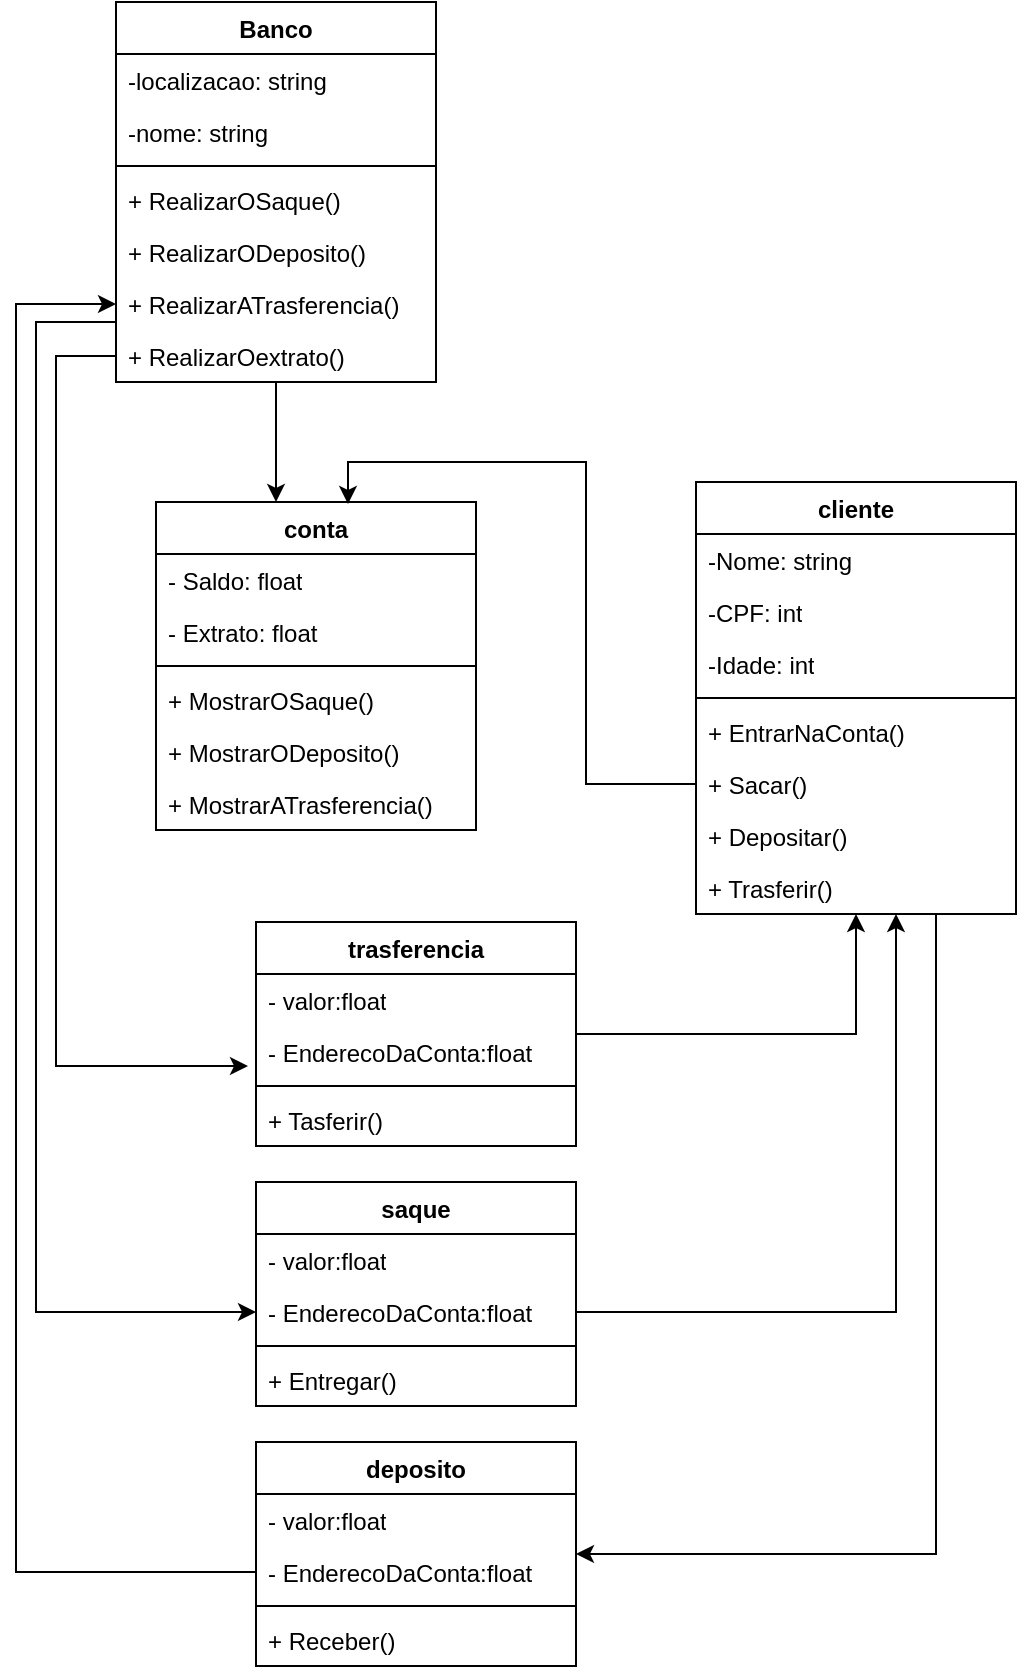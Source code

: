 <mxfile version="27.1.1">
  <diagram name="Página-1" id="HFGixlKYDfIOYAdzH7qf">
    <mxGraphModel dx="1938" dy="2091" grid="1" gridSize="10" guides="1" tooltips="1" connect="1" arrows="1" fold="1" page="1" pageScale="1" pageWidth="827" pageHeight="1169" math="0" shadow="0">
      <root>
        <mxCell id="0" />
        <mxCell id="1" parent="0" />
        <mxCell id="Ys7lemjOfwiD3k1yWC-p-53" style="edgeStyle=orthogonalEdgeStyle;rounded=0;orthogonalLoop=1;jettySize=auto;html=1;exitX=0.75;exitY=1;exitDx=0;exitDy=0;entryX=1;entryY=0.5;entryDx=0;entryDy=0;" edge="1" parent="1" source="idct146QOiK8JtMGtmUs-1" target="Ys7lemjOfwiD3k1yWC-p-48">
          <mxGeometry relative="1" as="geometry">
            <mxPoint x="750" y="578" as="targetPoint" />
            <mxPoint x="870" y="360" as="sourcePoint" />
          </mxGeometry>
        </mxCell>
        <mxCell id="idct146QOiK8JtMGtmUs-1" value="cliente" style="swimlane;fontStyle=1;align=center;verticalAlign=top;childLayout=stackLayout;horizontal=1;startSize=26;horizontalStack=0;resizeParent=1;resizeParentMax=0;resizeLast=0;collapsible=1;marginBottom=0;whiteSpace=wrap;html=1;" parent="1" vertex="1">
          <mxGeometry x="680" y="70" width="160" height="216" as="geometry" />
        </mxCell>
        <mxCell id="idct146QOiK8JtMGtmUs-2" value="-Nome: string" style="text;strokeColor=none;fillColor=none;align=left;verticalAlign=top;spacingLeft=4;spacingRight=4;overflow=hidden;rotatable=0;points=[[0,0.5],[1,0.5]];portConstraint=eastwest;whiteSpace=wrap;html=1;" parent="idct146QOiK8JtMGtmUs-1" vertex="1">
          <mxGeometry y="26" width="160" height="26" as="geometry" />
        </mxCell>
        <mxCell id="idct146QOiK8JtMGtmUs-9" value="-CPF: int" style="text;strokeColor=none;fillColor=none;align=left;verticalAlign=top;spacingLeft=4;spacingRight=4;overflow=hidden;rotatable=0;points=[[0,0.5],[1,0.5]];portConstraint=eastwest;whiteSpace=wrap;html=1;" parent="idct146QOiK8JtMGtmUs-1" vertex="1">
          <mxGeometry y="52" width="160" height="26" as="geometry" />
        </mxCell>
        <mxCell id="Ys7lemjOfwiD3k1yWC-p-1" value="-Idade: int" style="text;strokeColor=none;fillColor=none;align=left;verticalAlign=top;spacingLeft=4;spacingRight=4;overflow=hidden;rotatable=0;points=[[0,0.5],[1,0.5]];portConstraint=eastwest;whiteSpace=wrap;html=1;" vertex="1" parent="idct146QOiK8JtMGtmUs-1">
          <mxGeometry y="78" width="160" height="26" as="geometry" />
        </mxCell>
        <mxCell id="idct146QOiK8JtMGtmUs-3" value="" style="line;strokeWidth=1;fillColor=none;align=left;verticalAlign=middle;spacingTop=-1;spacingLeft=3;spacingRight=3;rotatable=0;labelPosition=right;points=[];portConstraint=eastwest;strokeColor=inherit;" parent="idct146QOiK8JtMGtmUs-1" vertex="1">
          <mxGeometry y="104" width="160" height="8" as="geometry" />
        </mxCell>
        <mxCell id="idct146QOiK8JtMGtmUs-4" value="+ EntrarNaConta()" style="text;strokeColor=none;fillColor=none;align=left;verticalAlign=top;spacingLeft=4;spacingRight=4;overflow=hidden;rotatable=0;points=[[0,0.5],[1,0.5]];portConstraint=eastwest;whiteSpace=wrap;html=1;" parent="idct146QOiK8JtMGtmUs-1" vertex="1">
          <mxGeometry y="112" width="160" height="26" as="geometry" />
        </mxCell>
        <mxCell id="idct146QOiK8JtMGtmUs-10" value="+ Sacar()" style="text;strokeColor=none;fillColor=none;align=left;verticalAlign=top;spacingLeft=4;spacingRight=4;overflow=hidden;rotatable=0;points=[[0,0.5],[1,0.5]];portConstraint=eastwest;whiteSpace=wrap;html=1;shadow=1;" parent="idct146QOiK8JtMGtmUs-1" vertex="1">
          <mxGeometry y="138" width="160" height="26" as="geometry" />
        </mxCell>
        <mxCell id="idct146QOiK8JtMGtmUs-18" value="+ Depositar()" style="text;strokeColor=none;fillColor=none;align=left;verticalAlign=top;spacingLeft=4;spacingRight=4;overflow=hidden;rotatable=0;points=[[0,0.5],[1,0.5]];portConstraint=eastwest;whiteSpace=wrap;html=1;shadow=1;" parent="idct146QOiK8JtMGtmUs-1" vertex="1">
          <mxGeometry y="164" width="160" height="26" as="geometry" />
        </mxCell>
        <mxCell id="Ys7lemjOfwiD3k1yWC-p-7" value="+ Trasferir()" style="text;strokeColor=none;fillColor=none;align=left;verticalAlign=top;spacingLeft=4;spacingRight=4;overflow=hidden;rotatable=0;points=[[0,0.5],[1,0.5]];portConstraint=eastwest;whiteSpace=wrap;html=1;shadow=1;" vertex="1" parent="idct146QOiK8JtMGtmUs-1">
          <mxGeometry y="190" width="160" height="26" as="geometry" />
        </mxCell>
        <mxCell id="Ys7lemjOfwiD3k1yWC-p-3" value="conta" style="swimlane;fontStyle=1;align=center;verticalAlign=top;childLayout=stackLayout;horizontal=1;startSize=26;horizontalStack=0;resizeParent=1;resizeParentMax=0;resizeLast=0;collapsible=1;marginBottom=0;whiteSpace=wrap;html=1;" vertex="1" parent="1">
          <mxGeometry x="410" y="80" width="160" height="164" as="geometry" />
        </mxCell>
        <mxCell id="Ys7lemjOfwiD3k1yWC-p-4" value="- Saldo: float" style="text;strokeColor=none;fillColor=none;align=left;verticalAlign=top;spacingLeft=4;spacingRight=4;overflow=hidden;rotatable=0;points=[[0,0.5],[1,0.5]];portConstraint=eastwest;whiteSpace=wrap;html=1;" vertex="1" parent="Ys7lemjOfwiD3k1yWC-p-3">
          <mxGeometry y="26" width="160" height="26" as="geometry" />
        </mxCell>
        <mxCell id="Ys7lemjOfwiD3k1yWC-p-8" value="- Extrato: float" style="text;strokeColor=none;fillColor=none;align=left;verticalAlign=top;spacingLeft=4;spacingRight=4;overflow=hidden;rotatable=0;points=[[0,0.5],[1,0.5]];portConstraint=eastwest;whiteSpace=wrap;html=1;" vertex="1" parent="Ys7lemjOfwiD3k1yWC-p-3">
          <mxGeometry y="52" width="160" height="26" as="geometry" />
        </mxCell>
        <mxCell id="Ys7lemjOfwiD3k1yWC-p-5" value="" style="line;strokeWidth=1;fillColor=none;align=left;verticalAlign=middle;spacingTop=-1;spacingLeft=3;spacingRight=3;rotatable=0;labelPosition=right;points=[];portConstraint=eastwest;strokeColor=inherit;" vertex="1" parent="Ys7lemjOfwiD3k1yWC-p-3">
          <mxGeometry y="78" width="160" height="8" as="geometry" />
        </mxCell>
        <mxCell id="Ys7lemjOfwiD3k1yWC-p-10" value="+ MostrarOSaque()" style="text;strokeColor=none;fillColor=none;align=left;verticalAlign=top;spacingLeft=4;spacingRight=4;overflow=hidden;rotatable=0;points=[[0,0.5],[1,0.5]];portConstraint=eastwest;whiteSpace=wrap;html=1;shadow=1;" vertex="1" parent="Ys7lemjOfwiD3k1yWC-p-3">
          <mxGeometry y="86" width="160" height="26" as="geometry" />
        </mxCell>
        <mxCell id="Ys7lemjOfwiD3k1yWC-p-11" value="+ MostrarODeposito()" style="text;strokeColor=none;fillColor=none;align=left;verticalAlign=top;spacingLeft=4;spacingRight=4;overflow=hidden;rotatable=0;points=[[0,0.5],[1,0.5]];portConstraint=eastwest;whiteSpace=wrap;html=1;shadow=1;" vertex="1" parent="Ys7lemjOfwiD3k1yWC-p-3">
          <mxGeometry y="112" width="160" height="26" as="geometry" />
        </mxCell>
        <mxCell id="Ys7lemjOfwiD3k1yWC-p-13" value="+ MostrarATrasferencia()" style="text;strokeColor=none;fillColor=none;align=left;verticalAlign=top;spacingLeft=4;spacingRight=4;overflow=hidden;rotatable=0;points=[[0,0.5],[1,0.5]];portConstraint=eastwest;whiteSpace=wrap;html=1;shadow=1;" vertex="1" parent="Ys7lemjOfwiD3k1yWC-p-3">
          <mxGeometry y="138" width="160" height="26" as="geometry" />
        </mxCell>
        <mxCell id="Ys7lemjOfwiD3k1yWC-p-22" style="edgeStyle=orthogonalEdgeStyle;rounded=0;orthogonalLoop=1;jettySize=auto;html=1;exitX=0.5;exitY=1;exitDx=0;exitDy=0;entryX=0.375;entryY=0;entryDx=0;entryDy=0;entryPerimeter=0;" edge="1" parent="1" source="Ys7lemjOfwiD3k1yWC-p-18" target="Ys7lemjOfwiD3k1yWC-p-3">
          <mxGeometry relative="1" as="geometry" />
        </mxCell>
        <mxCell id="Ys7lemjOfwiD3k1yWC-p-18" value="Banco" style="swimlane;fontStyle=1;align=center;verticalAlign=top;childLayout=stackLayout;horizontal=1;startSize=26;horizontalStack=0;resizeParent=1;resizeParentMax=0;resizeLast=0;collapsible=1;marginBottom=0;whiteSpace=wrap;html=1;" vertex="1" parent="1">
          <mxGeometry x="390" y="-170" width="160" height="190" as="geometry" />
        </mxCell>
        <mxCell id="Ys7lemjOfwiD3k1yWC-p-19" value="-localizacao: string" style="text;strokeColor=none;fillColor=none;align=left;verticalAlign=top;spacingLeft=4;spacingRight=4;overflow=hidden;rotatable=0;points=[[0,0.5],[1,0.5]];portConstraint=eastwest;whiteSpace=wrap;html=1;" vertex="1" parent="Ys7lemjOfwiD3k1yWC-p-18">
          <mxGeometry y="26" width="160" height="26" as="geometry" />
        </mxCell>
        <mxCell id="Ys7lemjOfwiD3k1yWC-p-30" value="-nome: string" style="text;strokeColor=none;fillColor=none;align=left;verticalAlign=top;spacingLeft=4;spacingRight=4;overflow=hidden;rotatable=0;points=[[0,0.5],[1,0.5]];portConstraint=eastwest;whiteSpace=wrap;html=1;" vertex="1" parent="Ys7lemjOfwiD3k1yWC-p-18">
          <mxGeometry y="52" width="160" height="26" as="geometry" />
        </mxCell>
        <mxCell id="Ys7lemjOfwiD3k1yWC-p-20" value="" style="line;strokeWidth=1;fillColor=none;align=left;verticalAlign=middle;spacingTop=-1;spacingLeft=3;spacingRight=3;rotatable=0;labelPosition=right;points=[];portConstraint=eastwest;strokeColor=inherit;" vertex="1" parent="Ys7lemjOfwiD3k1yWC-p-18">
          <mxGeometry y="78" width="160" height="8" as="geometry" />
        </mxCell>
        <mxCell id="Ys7lemjOfwiD3k1yWC-p-27" value="+ RealizarOSaque()" style="text;strokeColor=none;fillColor=none;align=left;verticalAlign=top;spacingLeft=4;spacingRight=4;overflow=hidden;rotatable=0;points=[[0,0.5],[1,0.5]];portConstraint=eastwest;whiteSpace=wrap;html=1;shadow=1;" vertex="1" parent="Ys7lemjOfwiD3k1yWC-p-18">
          <mxGeometry y="86" width="160" height="26" as="geometry" />
        </mxCell>
        <mxCell id="Ys7lemjOfwiD3k1yWC-p-29" value="+ RealizarODeposito()" style="text;strokeColor=none;fillColor=none;align=left;verticalAlign=top;spacingLeft=4;spacingRight=4;overflow=hidden;rotatable=0;points=[[0,0.5],[1,0.5]];portConstraint=eastwest;whiteSpace=wrap;html=1;shadow=1;" vertex="1" parent="Ys7lemjOfwiD3k1yWC-p-18">
          <mxGeometry y="112" width="160" height="26" as="geometry" />
        </mxCell>
        <mxCell id="Ys7lemjOfwiD3k1yWC-p-28" value="+ RealizarATrasferencia()" style="text;strokeColor=none;fillColor=none;align=left;verticalAlign=top;spacingLeft=4;spacingRight=4;overflow=hidden;rotatable=0;points=[[0,0.5],[1,0.5]];portConstraint=eastwest;whiteSpace=wrap;html=1;shadow=1;" vertex="1" parent="Ys7lemjOfwiD3k1yWC-p-18">
          <mxGeometry y="138" width="160" height="26" as="geometry" />
        </mxCell>
        <mxCell id="Ys7lemjOfwiD3k1yWC-p-31" value="+ RealizarOextrato()" style="text;strokeColor=none;fillColor=none;align=left;verticalAlign=top;spacingLeft=4;spacingRight=4;overflow=hidden;rotatable=0;points=[[0,0.5],[1,0.5]];portConstraint=eastwest;whiteSpace=wrap;html=1;shadow=1;" vertex="1" parent="Ys7lemjOfwiD3k1yWC-p-18">
          <mxGeometry y="164" width="160" height="26" as="geometry" />
        </mxCell>
        <mxCell id="Ys7lemjOfwiD3k1yWC-p-37" style="edgeStyle=orthogonalEdgeStyle;rounded=0;orthogonalLoop=1;jettySize=auto;html=1;entryX=0.6;entryY=0.006;entryDx=0;entryDy=0;entryPerimeter=0;" edge="1" parent="1" source="idct146QOiK8JtMGtmUs-10" target="Ys7lemjOfwiD3k1yWC-p-3">
          <mxGeometry relative="1" as="geometry" />
        </mxCell>
        <mxCell id="Ys7lemjOfwiD3k1yWC-p-43" style="edgeStyle=orthogonalEdgeStyle;rounded=0;orthogonalLoop=1;jettySize=auto;html=1;entryX=0.5;entryY=1;entryDx=0;entryDy=0;" edge="1" parent="1" source="Ys7lemjOfwiD3k1yWC-p-39" target="idct146QOiK8JtMGtmUs-1">
          <mxGeometry relative="1" as="geometry" />
        </mxCell>
        <mxCell id="Ys7lemjOfwiD3k1yWC-p-39" value="trasferencia" style="swimlane;fontStyle=1;align=center;verticalAlign=top;childLayout=stackLayout;horizontal=1;startSize=26;horizontalStack=0;resizeParent=1;resizeParentMax=0;resizeLast=0;collapsible=1;marginBottom=0;whiteSpace=wrap;html=1;" vertex="1" parent="1">
          <mxGeometry x="460" y="290" width="160" height="112" as="geometry" />
        </mxCell>
        <mxCell id="Ys7lemjOfwiD3k1yWC-p-40" value="&lt;div&gt;- valor:float&lt;/div&gt;" style="text;strokeColor=none;fillColor=none;align=left;verticalAlign=top;spacingLeft=4;spacingRight=4;overflow=hidden;rotatable=0;points=[[0,0.5],[1,0.5]];portConstraint=eastwest;whiteSpace=wrap;html=1;" vertex="1" parent="Ys7lemjOfwiD3k1yWC-p-39">
          <mxGeometry y="26" width="160" height="26" as="geometry" />
        </mxCell>
        <mxCell id="Ys7lemjOfwiD3k1yWC-p-47" value="&lt;div&gt;- EnderecoDaConta:float&lt;/div&gt;" style="text;strokeColor=none;fillColor=none;align=left;verticalAlign=top;spacingLeft=4;spacingRight=4;overflow=hidden;rotatable=0;points=[[0,0.5],[1,0.5]];portConstraint=eastwest;whiteSpace=wrap;html=1;" vertex="1" parent="Ys7lemjOfwiD3k1yWC-p-39">
          <mxGeometry y="52" width="160" height="26" as="geometry" />
        </mxCell>
        <mxCell id="Ys7lemjOfwiD3k1yWC-p-41" value="" style="line;strokeWidth=1;fillColor=none;align=left;verticalAlign=middle;spacingTop=-1;spacingLeft=3;spacingRight=3;rotatable=0;labelPosition=right;points=[];portConstraint=eastwest;strokeColor=inherit;" vertex="1" parent="Ys7lemjOfwiD3k1yWC-p-39">
          <mxGeometry y="78" width="160" height="8" as="geometry" />
        </mxCell>
        <mxCell id="Ys7lemjOfwiD3k1yWC-p-42" value="+ Tasferir()" style="text;strokeColor=none;fillColor=none;align=left;verticalAlign=top;spacingLeft=4;spacingRight=4;overflow=hidden;rotatable=0;points=[[0,0.5],[1,0.5]];portConstraint=eastwest;whiteSpace=wrap;html=1;" vertex="1" parent="Ys7lemjOfwiD3k1yWC-p-39">
          <mxGeometry y="86" width="160" height="26" as="geometry" />
        </mxCell>
        <mxCell id="Ys7lemjOfwiD3k1yWC-p-44" style="edgeStyle=orthogonalEdgeStyle;rounded=0;orthogonalLoop=1;jettySize=auto;html=1;entryX=-0.025;entryY=0.769;entryDx=0;entryDy=0;entryPerimeter=0;" edge="1" parent="1" source="Ys7lemjOfwiD3k1yWC-p-31" target="Ys7lemjOfwiD3k1yWC-p-47">
          <mxGeometry relative="1" as="geometry">
            <mxPoint x="430" y="350" as="targetPoint" />
            <Array as="points">
              <mxPoint x="360" y="7" />
              <mxPoint x="360" y="362" />
            </Array>
          </mxGeometry>
        </mxCell>
        <mxCell id="Ys7lemjOfwiD3k1yWC-p-48" value="deposito" style="swimlane;fontStyle=1;align=center;verticalAlign=top;childLayout=stackLayout;horizontal=1;startSize=26;horizontalStack=0;resizeParent=1;resizeParentMax=0;resizeLast=0;collapsible=1;marginBottom=0;whiteSpace=wrap;html=1;" vertex="1" parent="1">
          <mxGeometry x="460" y="550" width="160" height="112" as="geometry" />
        </mxCell>
        <mxCell id="Ys7lemjOfwiD3k1yWC-p-49" value="&lt;div&gt;- valor:float&lt;/div&gt;" style="text;strokeColor=none;fillColor=none;align=left;verticalAlign=top;spacingLeft=4;spacingRight=4;overflow=hidden;rotatable=0;points=[[0,0.5],[1,0.5]];portConstraint=eastwest;whiteSpace=wrap;html=1;" vertex="1" parent="Ys7lemjOfwiD3k1yWC-p-48">
          <mxGeometry y="26" width="160" height="26" as="geometry" />
        </mxCell>
        <mxCell id="Ys7lemjOfwiD3k1yWC-p-50" value="&lt;div&gt;- EnderecoDaConta:float&lt;/div&gt;" style="text;strokeColor=none;fillColor=none;align=left;verticalAlign=top;spacingLeft=4;spacingRight=4;overflow=hidden;rotatable=0;points=[[0,0.5],[1,0.5]];portConstraint=eastwest;whiteSpace=wrap;html=1;" vertex="1" parent="Ys7lemjOfwiD3k1yWC-p-48">
          <mxGeometry y="52" width="160" height="26" as="geometry" />
        </mxCell>
        <mxCell id="Ys7lemjOfwiD3k1yWC-p-51" value="" style="line;strokeWidth=1;fillColor=none;align=left;verticalAlign=middle;spacingTop=-1;spacingLeft=3;spacingRight=3;rotatable=0;labelPosition=right;points=[];portConstraint=eastwest;strokeColor=inherit;" vertex="1" parent="Ys7lemjOfwiD3k1yWC-p-48">
          <mxGeometry y="78" width="160" height="8" as="geometry" />
        </mxCell>
        <mxCell id="Ys7lemjOfwiD3k1yWC-p-52" value="+ Receber()" style="text;strokeColor=none;fillColor=none;align=left;verticalAlign=top;spacingLeft=4;spacingRight=4;overflow=hidden;rotatable=0;points=[[0,0.5],[1,0.5]];portConstraint=eastwest;whiteSpace=wrap;html=1;" vertex="1" parent="Ys7lemjOfwiD3k1yWC-p-48">
          <mxGeometry y="86" width="160" height="26" as="geometry" />
        </mxCell>
        <mxCell id="Ys7lemjOfwiD3k1yWC-p-54" style="edgeStyle=orthogonalEdgeStyle;rounded=0;orthogonalLoop=1;jettySize=auto;html=1;entryX=0;entryY=0.5;entryDx=0;entryDy=0;" edge="1" parent="1" source="Ys7lemjOfwiD3k1yWC-p-50" target="Ys7lemjOfwiD3k1yWC-p-28">
          <mxGeometry relative="1" as="geometry">
            <mxPoint x="320" y="-50" as="targetPoint" />
            <Array as="points">
              <mxPoint x="340" y="615" />
              <mxPoint x="340" y="-19" />
            </Array>
          </mxGeometry>
        </mxCell>
        <mxCell id="Ys7lemjOfwiD3k1yWC-p-56" value="saque" style="swimlane;fontStyle=1;align=center;verticalAlign=top;childLayout=stackLayout;horizontal=1;startSize=26;horizontalStack=0;resizeParent=1;resizeParentMax=0;resizeLast=0;collapsible=1;marginBottom=0;whiteSpace=wrap;html=1;" vertex="1" parent="1">
          <mxGeometry x="460" y="420" width="160" height="112" as="geometry" />
        </mxCell>
        <mxCell id="Ys7lemjOfwiD3k1yWC-p-57" value="&lt;div&gt;- valor:float&lt;/div&gt;" style="text;strokeColor=none;fillColor=none;align=left;verticalAlign=top;spacingLeft=4;spacingRight=4;overflow=hidden;rotatable=0;points=[[0,0.5],[1,0.5]];portConstraint=eastwest;whiteSpace=wrap;html=1;" vertex="1" parent="Ys7lemjOfwiD3k1yWC-p-56">
          <mxGeometry y="26" width="160" height="26" as="geometry" />
        </mxCell>
        <mxCell id="Ys7lemjOfwiD3k1yWC-p-58" value="&lt;div&gt;- EnderecoDaConta:float&lt;/div&gt;" style="text;strokeColor=none;fillColor=none;align=left;verticalAlign=top;spacingLeft=4;spacingRight=4;overflow=hidden;rotatable=0;points=[[0,0.5],[1,0.5]];portConstraint=eastwest;whiteSpace=wrap;html=1;" vertex="1" parent="Ys7lemjOfwiD3k1yWC-p-56">
          <mxGeometry y="52" width="160" height="26" as="geometry" />
        </mxCell>
        <mxCell id="Ys7lemjOfwiD3k1yWC-p-59" value="" style="line;strokeWidth=1;fillColor=none;align=left;verticalAlign=middle;spacingTop=-1;spacingLeft=3;spacingRight=3;rotatable=0;labelPosition=right;points=[];portConstraint=eastwest;strokeColor=inherit;" vertex="1" parent="Ys7lemjOfwiD3k1yWC-p-56">
          <mxGeometry y="78" width="160" height="8" as="geometry" />
        </mxCell>
        <mxCell id="Ys7lemjOfwiD3k1yWC-p-60" value="+ Entregar()" style="text;strokeColor=none;fillColor=none;align=left;verticalAlign=top;spacingLeft=4;spacingRight=4;overflow=hidden;rotatable=0;points=[[0,0.5],[1,0.5]];portConstraint=eastwest;whiteSpace=wrap;html=1;" vertex="1" parent="Ys7lemjOfwiD3k1yWC-p-56">
          <mxGeometry y="86" width="160" height="26" as="geometry" />
        </mxCell>
        <mxCell id="Ys7lemjOfwiD3k1yWC-p-61" style="edgeStyle=orthogonalEdgeStyle;rounded=0;orthogonalLoop=1;jettySize=auto;html=1;exitX=0;exitY=0.5;exitDx=0;exitDy=0;entryX=0;entryY=0.5;entryDx=0;entryDy=0;" edge="1" parent="1" source="Ys7lemjOfwiD3k1yWC-p-31" target="Ys7lemjOfwiD3k1yWC-p-58">
          <mxGeometry relative="1" as="geometry">
            <mxPoint x="440" y="500" as="targetPoint" />
            <mxPoint x="360" y="17" as="sourcePoint" />
            <Array as="points">
              <mxPoint x="390" y="-10" />
              <mxPoint x="350" y="-10" />
              <mxPoint x="350" y="485" />
            </Array>
          </mxGeometry>
        </mxCell>
        <mxCell id="Ys7lemjOfwiD3k1yWC-p-62" style="edgeStyle=orthogonalEdgeStyle;rounded=0;orthogonalLoop=1;jettySize=auto;html=1;exitX=1;exitY=0.5;exitDx=0;exitDy=0;" edge="1" parent="1" source="Ys7lemjOfwiD3k1yWC-p-58" target="Ys7lemjOfwiD3k1yWC-p-7">
          <mxGeometry relative="1" as="geometry">
            <mxPoint x="780" y="290" as="targetPoint" />
            <Array as="points">
              <mxPoint x="780" y="485" />
            </Array>
          </mxGeometry>
        </mxCell>
      </root>
    </mxGraphModel>
  </diagram>
</mxfile>
